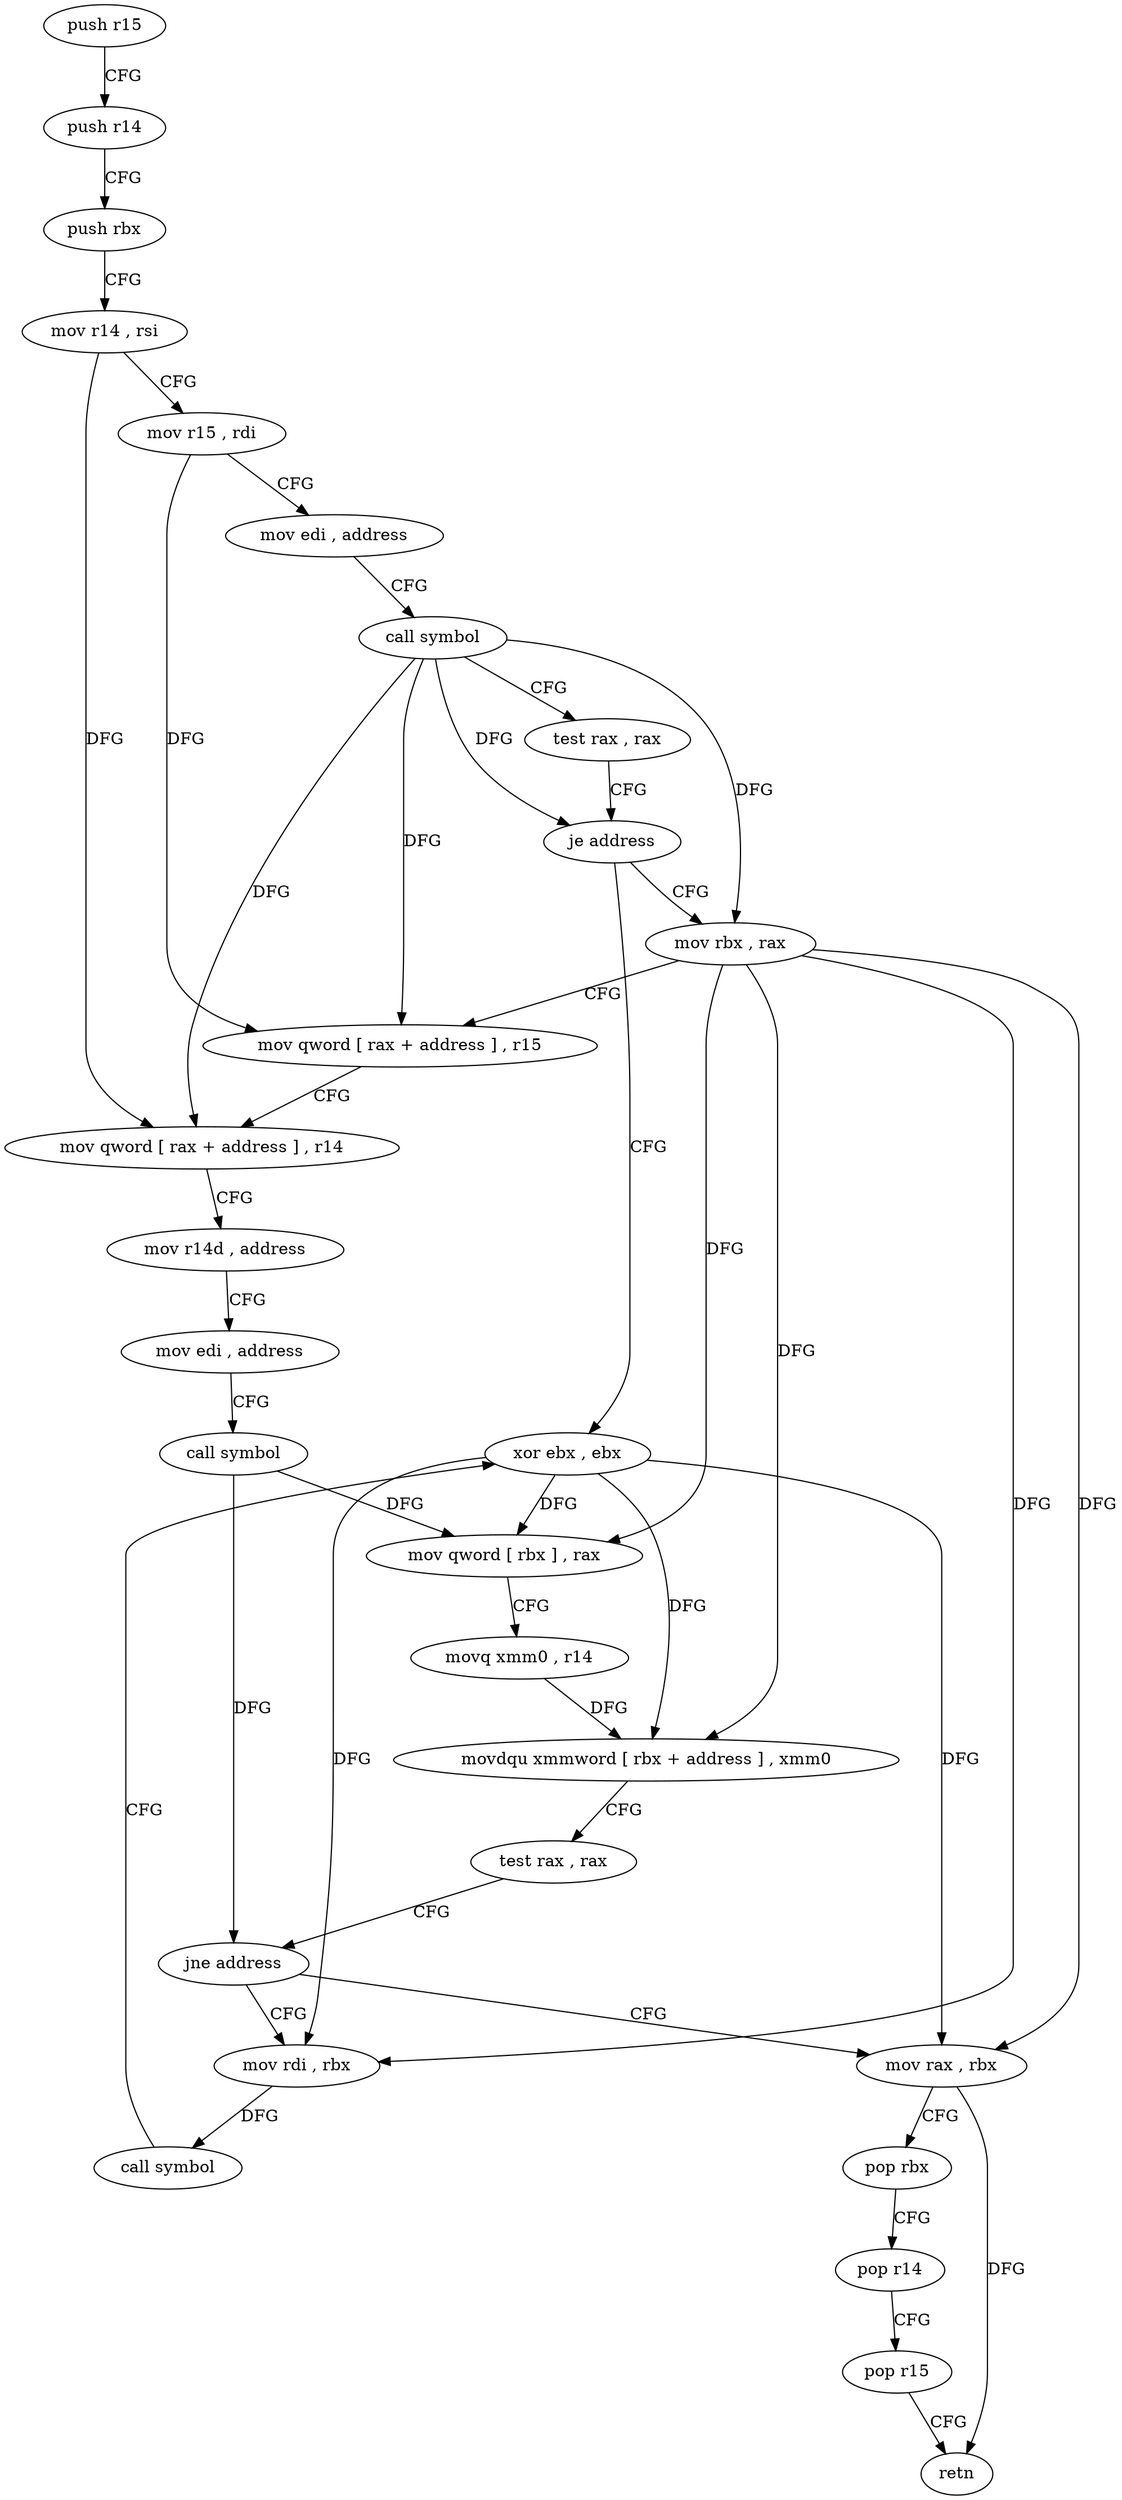 digraph "func" {
"149312" [label = "push r15" ]
"149314" [label = "push r14" ]
"149316" [label = "push rbx" ]
"149317" [label = "mov r14 , rsi" ]
"149320" [label = "mov r15 , rdi" ]
"149323" [label = "mov edi , address" ]
"149328" [label = "call symbol" ]
"149333" [label = "test rax , rax" ]
"149336" [label = "je address" ]
"149391" [label = "xor ebx , ebx" ]
"149338" [label = "mov rbx , rax" ]
"149393" [label = "mov rax , rbx" ]
"149341" [label = "mov qword [ rax + address ] , r15" ]
"149345" [label = "mov qword [ rax + address ] , r14" ]
"149349" [label = "mov r14d , address" ]
"149355" [label = "mov edi , address" ]
"149360" [label = "call symbol" ]
"149365" [label = "mov qword [ rbx ] , rax" ]
"149368" [label = "movq xmm0 , r14" ]
"149373" [label = "movdqu xmmword [ rbx + address ] , xmm0" ]
"149378" [label = "test rax , rax" ]
"149381" [label = "jne address" ]
"149383" [label = "mov rdi , rbx" ]
"149396" [label = "pop rbx" ]
"149397" [label = "pop r14" ]
"149399" [label = "pop r15" ]
"149401" [label = "retn" ]
"149386" [label = "call symbol" ]
"149312" -> "149314" [ label = "CFG" ]
"149314" -> "149316" [ label = "CFG" ]
"149316" -> "149317" [ label = "CFG" ]
"149317" -> "149320" [ label = "CFG" ]
"149317" -> "149345" [ label = "DFG" ]
"149320" -> "149323" [ label = "CFG" ]
"149320" -> "149341" [ label = "DFG" ]
"149323" -> "149328" [ label = "CFG" ]
"149328" -> "149333" [ label = "CFG" ]
"149328" -> "149336" [ label = "DFG" ]
"149328" -> "149338" [ label = "DFG" ]
"149328" -> "149341" [ label = "DFG" ]
"149328" -> "149345" [ label = "DFG" ]
"149333" -> "149336" [ label = "CFG" ]
"149336" -> "149391" [ label = "CFG" ]
"149336" -> "149338" [ label = "CFG" ]
"149391" -> "149393" [ label = "DFG" ]
"149391" -> "149365" [ label = "DFG" ]
"149391" -> "149373" [ label = "DFG" ]
"149391" -> "149383" [ label = "DFG" ]
"149338" -> "149341" [ label = "CFG" ]
"149338" -> "149365" [ label = "DFG" ]
"149338" -> "149373" [ label = "DFG" ]
"149338" -> "149393" [ label = "DFG" ]
"149338" -> "149383" [ label = "DFG" ]
"149393" -> "149396" [ label = "CFG" ]
"149393" -> "149401" [ label = "DFG" ]
"149341" -> "149345" [ label = "CFG" ]
"149345" -> "149349" [ label = "CFG" ]
"149349" -> "149355" [ label = "CFG" ]
"149355" -> "149360" [ label = "CFG" ]
"149360" -> "149365" [ label = "DFG" ]
"149360" -> "149381" [ label = "DFG" ]
"149365" -> "149368" [ label = "CFG" ]
"149368" -> "149373" [ label = "DFG" ]
"149373" -> "149378" [ label = "CFG" ]
"149378" -> "149381" [ label = "CFG" ]
"149381" -> "149393" [ label = "CFG" ]
"149381" -> "149383" [ label = "CFG" ]
"149383" -> "149386" [ label = "DFG" ]
"149396" -> "149397" [ label = "CFG" ]
"149397" -> "149399" [ label = "CFG" ]
"149399" -> "149401" [ label = "CFG" ]
"149386" -> "149391" [ label = "CFG" ]
}

